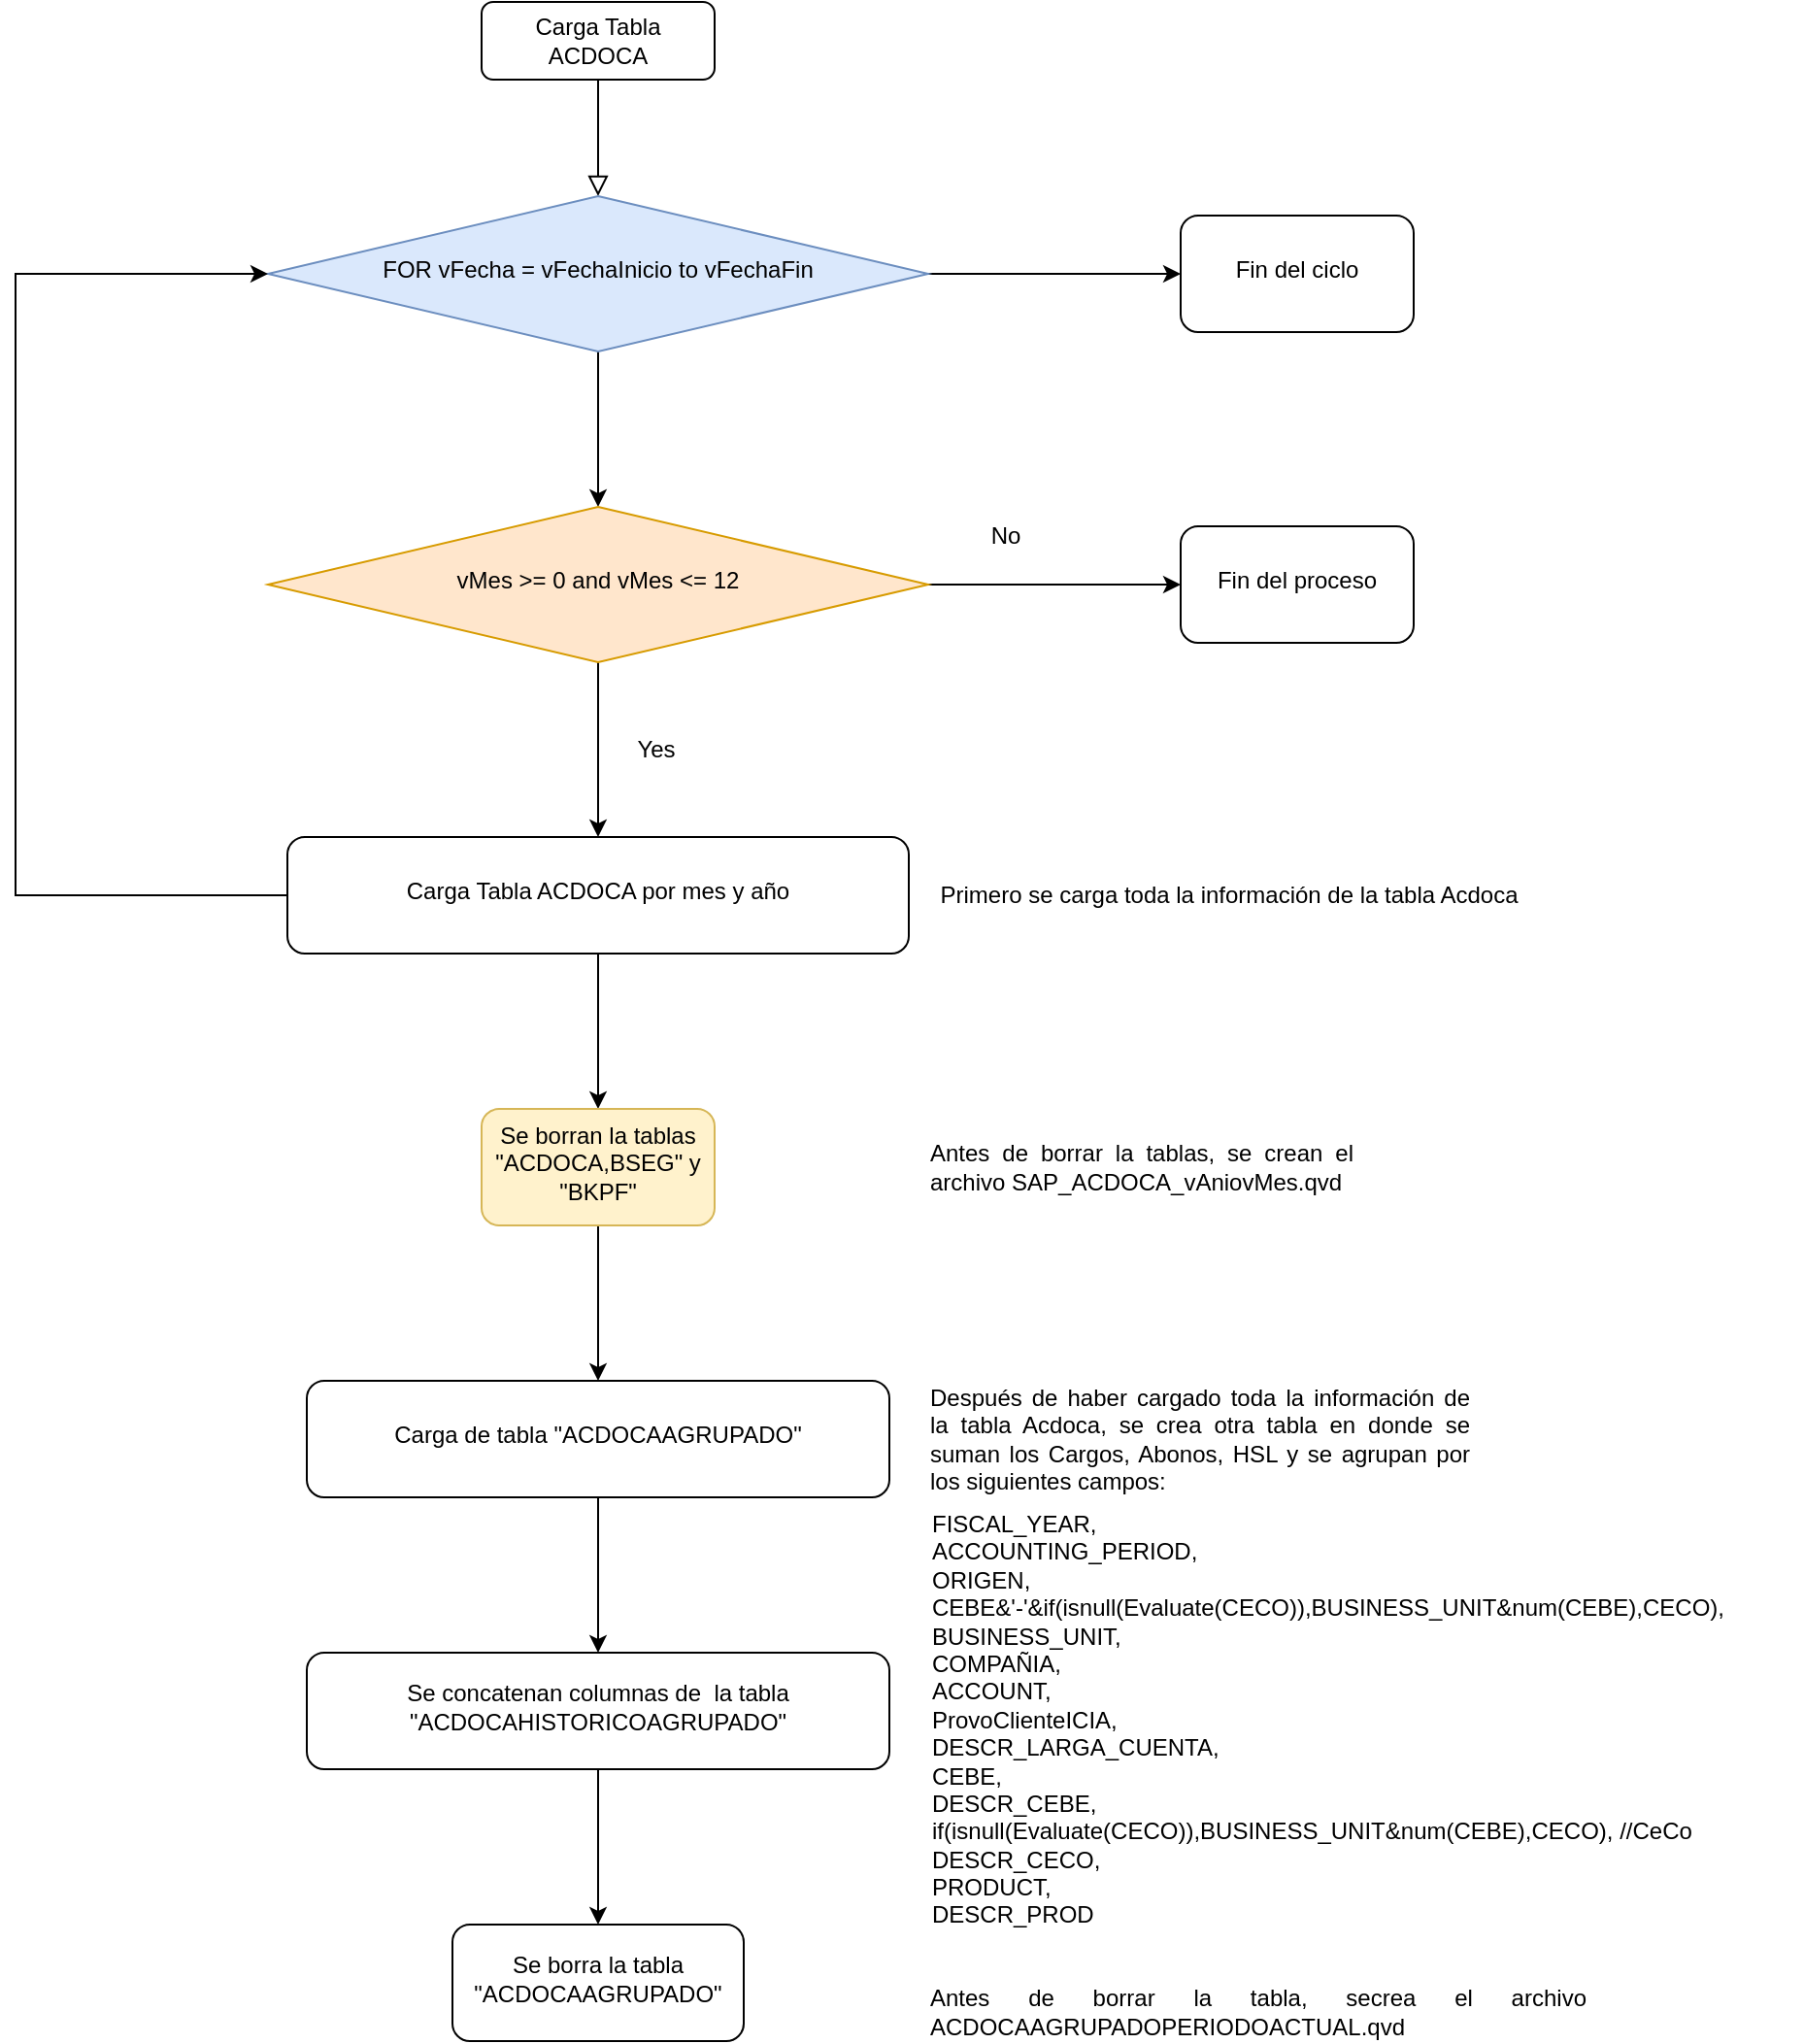 <mxfile version="20.5.3" type="github">
  <diagram id="C5RBs43oDa-KdzZeNtuy" name="Page-1">
    <mxGraphModel dx="868" dy="482" grid="1" gridSize="10" guides="1" tooltips="1" connect="1" arrows="1" fold="1" page="1" pageScale="1" pageWidth="827" pageHeight="1169" math="0" shadow="0">
      <root>
        <mxCell id="WIyWlLk6GJQsqaUBKTNV-0" />
        <mxCell id="WIyWlLk6GJQsqaUBKTNV-1" parent="WIyWlLk6GJQsqaUBKTNV-0" />
        <mxCell id="LSXDcbhHK9bI5N4UTxSW-0" value="" style="rounded=0;html=1;jettySize=auto;orthogonalLoop=1;fontSize=11;endArrow=block;endFill=0;endSize=8;strokeWidth=1;shadow=0;labelBackgroundColor=none;edgeStyle=orthogonalEdgeStyle;" edge="1" parent="WIyWlLk6GJQsqaUBKTNV-1" source="LSXDcbhHK9bI5N4UTxSW-1" target="LSXDcbhHK9bI5N4UTxSW-4">
          <mxGeometry relative="1" as="geometry" />
        </mxCell>
        <mxCell id="LSXDcbhHK9bI5N4UTxSW-1" value="Carga Tabla ACDOCA" style="rounded=1;whiteSpace=wrap;html=1;fontSize=12;glass=0;strokeWidth=1;shadow=0;" vertex="1" parent="WIyWlLk6GJQsqaUBKTNV-1">
          <mxGeometry x="280" y="70" width="120" height="40" as="geometry" />
        </mxCell>
        <mxCell id="LSXDcbhHK9bI5N4UTxSW-2" value="" style="edgeStyle=orthogonalEdgeStyle;rounded=0;orthogonalLoop=1;jettySize=auto;html=1;" edge="1" parent="WIyWlLk6GJQsqaUBKTNV-1" source="LSXDcbhHK9bI5N4UTxSW-4" target="LSXDcbhHK9bI5N4UTxSW-5">
          <mxGeometry relative="1" as="geometry" />
        </mxCell>
        <mxCell id="LSXDcbhHK9bI5N4UTxSW-3" value="" style="edgeStyle=orthogonalEdgeStyle;rounded=0;orthogonalLoop=1;jettySize=auto;html=1;" edge="1" parent="WIyWlLk6GJQsqaUBKTNV-1" source="LSXDcbhHK9bI5N4UTxSW-4" target="LSXDcbhHK9bI5N4UTxSW-9">
          <mxGeometry relative="1" as="geometry" />
        </mxCell>
        <mxCell id="LSXDcbhHK9bI5N4UTxSW-4" value="FOR vFecha = vFechaInicio to vFechaFin" style="rhombus;whiteSpace=wrap;html=1;shadow=0;fontFamily=Helvetica;fontSize=12;align=center;strokeWidth=1;spacing=6;spacingTop=-4;fillColor=#dae8fc;strokeColor=#6c8ebf;" vertex="1" parent="WIyWlLk6GJQsqaUBKTNV-1">
          <mxGeometry x="170" y="170" width="340" height="80" as="geometry" />
        </mxCell>
        <mxCell id="LSXDcbhHK9bI5N4UTxSW-5" value="Fin del ciclo" style="rounded=1;whiteSpace=wrap;html=1;shadow=0;strokeWidth=1;spacing=6;spacingTop=-4;" vertex="1" parent="WIyWlLk6GJQsqaUBKTNV-1">
          <mxGeometry x="640" y="180" width="120" height="60" as="geometry" />
        </mxCell>
        <mxCell id="LSXDcbhHK9bI5N4UTxSW-6" value="No" style="text;html=1;strokeColor=none;fillColor=none;align=center;verticalAlign=middle;whiteSpace=wrap;rounded=0;" vertex="1" parent="WIyWlLk6GJQsqaUBKTNV-1">
          <mxGeometry x="520" y="330" width="60" height="30" as="geometry" />
        </mxCell>
        <mxCell id="LSXDcbhHK9bI5N4UTxSW-7" value="" style="edgeStyle=orthogonalEdgeStyle;rounded=0;orthogonalLoop=1;jettySize=auto;html=1;" edge="1" parent="WIyWlLk6GJQsqaUBKTNV-1" source="LSXDcbhHK9bI5N4UTxSW-9" target="LSXDcbhHK9bI5N4UTxSW-10">
          <mxGeometry relative="1" as="geometry" />
        </mxCell>
        <mxCell id="LSXDcbhHK9bI5N4UTxSW-8" value="" style="edgeStyle=orthogonalEdgeStyle;rounded=0;orthogonalLoop=1;jettySize=auto;html=1;" edge="1" parent="WIyWlLk6GJQsqaUBKTNV-1" source="LSXDcbhHK9bI5N4UTxSW-9" target="LSXDcbhHK9bI5N4UTxSW-12">
          <mxGeometry relative="1" as="geometry" />
        </mxCell>
        <mxCell id="LSXDcbhHK9bI5N4UTxSW-9" value="vMes &amp;gt;= 0 and vMes &amp;lt;= 12" style="rhombus;whiteSpace=wrap;html=1;shadow=0;fontFamily=Helvetica;fontSize=12;align=center;strokeWidth=1;spacing=6;spacingTop=-4;fillColor=#ffe6cc;strokeColor=#d79b00;" vertex="1" parent="WIyWlLk6GJQsqaUBKTNV-1">
          <mxGeometry x="170" y="330" width="340" height="80" as="geometry" />
        </mxCell>
        <mxCell id="LSXDcbhHK9bI5N4UTxSW-10" value="Fin del proceso" style="rounded=1;whiteSpace=wrap;html=1;shadow=0;strokeWidth=1;spacing=6;spacingTop=-4;" vertex="1" parent="WIyWlLk6GJQsqaUBKTNV-1">
          <mxGeometry x="640" y="340" width="120" height="60" as="geometry" />
        </mxCell>
        <mxCell id="LSXDcbhHK9bI5N4UTxSW-11" value="" style="edgeStyle=orthogonalEdgeStyle;rounded=0;orthogonalLoop=1;jettySize=auto;html=1;" edge="1" parent="WIyWlLk6GJQsqaUBKTNV-1" source="LSXDcbhHK9bI5N4UTxSW-12" target="LSXDcbhHK9bI5N4UTxSW-15">
          <mxGeometry relative="1" as="geometry" />
        </mxCell>
        <mxCell id="LSXDcbhHK9bI5N4UTxSW-12" value="Carga Tabla ACDOCA por mes y año" style="rounded=1;whiteSpace=wrap;html=1;shadow=0;strokeWidth=1;spacing=6;spacingTop=-4;" vertex="1" parent="WIyWlLk6GJQsqaUBKTNV-1">
          <mxGeometry x="180" y="500" width="320" height="60" as="geometry" />
        </mxCell>
        <mxCell id="LSXDcbhHK9bI5N4UTxSW-13" value="" style="edgeStyle=elbowEdgeStyle;elbow=horizontal;endArrow=classic;html=1;rounded=0;exitX=0;exitY=0.5;exitDx=0;exitDy=0;entryX=0;entryY=0.5;entryDx=0;entryDy=0;" edge="1" parent="WIyWlLk6GJQsqaUBKTNV-1" source="LSXDcbhHK9bI5N4UTxSW-12" target="LSXDcbhHK9bI5N4UTxSW-4">
          <mxGeometry width="50" height="50" relative="1" as="geometry">
            <mxPoint x="390" y="370" as="sourcePoint" />
            <mxPoint x="440" y="320" as="targetPoint" />
            <Array as="points">
              <mxPoint x="40" y="250" />
              <mxPoint x="50" y="420" />
            </Array>
          </mxGeometry>
        </mxCell>
        <mxCell id="LSXDcbhHK9bI5N4UTxSW-14" value="" style="edgeStyle=orthogonalEdgeStyle;rounded=0;orthogonalLoop=1;jettySize=auto;html=1;" edge="1" parent="WIyWlLk6GJQsqaUBKTNV-1" source="LSXDcbhHK9bI5N4UTxSW-15" target="LSXDcbhHK9bI5N4UTxSW-17">
          <mxGeometry relative="1" as="geometry" />
        </mxCell>
        <mxCell id="LSXDcbhHK9bI5N4UTxSW-15" value="Se borran la tablas &quot;ACDOCA,BSEG&quot; y &quot;BKPF&quot;" style="rounded=1;whiteSpace=wrap;html=1;shadow=0;strokeWidth=1;spacing=6;spacingTop=-4;fillColor=#fff2cc;strokeColor=#d6b656;" vertex="1" parent="WIyWlLk6GJQsqaUBKTNV-1">
          <mxGeometry x="280" y="640" width="120" height="60" as="geometry" />
        </mxCell>
        <mxCell id="LSXDcbhHK9bI5N4UTxSW-16" value="" style="edgeStyle=orthogonalEdgeStyle;rounded=0;orthogonalLoop=1;jettySize=auto;html=1;" edge="1" parent="WIyWlLk6GJQsqaUBKTNV-1" source="LSXDcbhHK9bI5N4UTxSW-17" target="LSXDcbhHK9bI5N4UTxSW-20">
          <mxGeometry relative="1" as="geometry" />
        </mxCell>
        <mxCell id="LSXDcbhHK9bI5N4UTxSW-17" value="Carga de tabla &quot;ACDOCAAGRUPADO&quot;" style="whiteSpace=wrap;html=1;rounded=1;shadow=0;strokeWidth=1;spacing=6;spacingTop=-4;" vertex="1" parent="WIyWlLk6GJQsqaUBKTNV-1">
          <mxGeometry x="190" y="780" width="300" height="60" as="geometry" />
        </mxCell>
        <mxCell id="LSXDcbhHK9bI5N4UTxSW-18" value="&lt;div style=&quot;text-align: justify;&quot;&gt;&lt;span style=&quot;background-color: initial;&quot;&gt;Después de haber cargado toda la información de la tabla Acdoca, se crea otra tabla en donde se suman los Cargos, Abonos, HSL y se agrupan por los siguientes campos:&lt;/span&gt;&lt;/div&gt;" style="text;html=1;strokeColor=none;fillColor=none;align=center;verticalAlign=middle;whiteSpace=wrap;rounded=0;" vertex="1" parent="WIyWlLk6GJQsqaUBKTNV-1">
          <mxGeometry x="510" y="795" width="280" height="30" as="geometry" />
        </mxCell>
        <mxCell id="LSXDcbhHK9bI5N4UTxSW-19" value="" style="edgeStyle=orthogonalEdgeStyle;rounded=0;orthogonalLoop=1;jettySize=auto;html=1;" edge="1" parent="WIyWlLk6GJQsqaUBKTNV-1" source="LSXDcbhHK9bI5N4UTxSW-20" target="LSXDcbhHK9bI5N4UTxSW-21">
          <mxGeometry relative="1" as="geometry" />
        </mxCell>
        <mxCell id="LSXDcbhHK9bI5N4UTxSW-20" value="Se concatenan columnas de&amp;nbsp; la tabla &quot;ACDOCAHISTORICOAGRUPADO&quot;" style="whiteSpace=wrap;html=1;rounded=1;shadow=0;strokeWidth=1;spacing=6;spacingTop=-4;" vertex="1" parent="WIyWlLk6GJQsqaUBKTNV-1">
          <mxGeometry x="190" y="920" width="300" height="60" as="geometry" />
        </mxCell>
        <mxCell id="LSXDcbhHK9bI5N4UTxSW-21" value="Se borra la tabla &quot;ACDOCAAGRUPADO&quot;" style="rounded=1;whiteSpace=wrap;html=1;shadow=0;strokeWidth=1;spacing=6;spacingTop=-4;" vertex="1" parent="WIyWlLk6GJQsqaUBKTNV-1">
          <mxGeometry x="265" y="1060" width="150" height="60" as="geometry" />
        </mxCell>
        <mxCell id="LSXDcbhHK9bI5N4UTxSW-22" value="&lt;div style=&quot;text-align: justify;&quot;&gt;&lt;span style=&quot;background-color: initial;&quot;&gt;Antes de borrar la tablas, se crean el archivo SAP_ACDOCA_vAniovMes.qvd&lt;/span&gt;&lt;/div&gt;" style="text;html=1;strokeColor=none;fillColor=none;align=center;verticalAlign=middle;whiteSpace=wrap;rounded=0;" vertex="1" parent="WIyWlLk6GJQsqaUBKTNV-1">
          <mxGeometry x="510" y="655" width="220" height="30" as="geometry" />
        </mxCell>
        <mxCell id="LSXDcbhHK9bI5N4UTxSW-23" value="&lt;div style=&quot;text-align: justify;&quot;&gt;&lt;span style=&quot;background-color: initial;&quot;&gt;Antes de borrar la tabla, secrea el archivo ACDOCAAGRUPADOPERIODOACTUAL.qvd&lt;/span&gt;&lt;/div&gt;" style="text;html=1;strokeColor=none;fillColor=none;align=center;verticalAlign=middle;whiteSpace=wrap;rounded=0;" vertex="1" parent="WIyWlLk6GJQsqaUBKTNV-1">
          <mxGeometry x="510" y="1090" width="340" height="30" as="geometry" />
        </mxCell>
        <mxCell id="LSXDcbhHK9bI5N4UTxSW-24" value="Yes" style="text;html=1;strokeColor=none;fillColor=none;align=center;verticalAlign=middle;whiteSpace=wrap;rounded=0;" vertex="1" parent="WIyWlLk6GJQsqaUBKTNV-1">
          <mxGeometry x="340" y="440" width="60" height="30" as="geometry" />
        </mxCell>
        <mxCell id="LSXDcbhHK9bI5N4UTxSW-25" value="Primero se carga toda la información de la tabla Acdoca" style="text;html=1;strokeColor=none;fillColor=none;align=center;verticalAlign=middle;whiteSpace=wrap;rounded=0;" vertex="1" parent="WIyWlLk6GJQsqaUBKTNV-1">
          <mxGeometry x="510" y="515" width="310" height="30" as="geometry" />
        </mxCell>
        <mxCell id="LSXDcbhHK9bI5N4UTxSW-26" value="FISCAL_YEAR,&#xa;ACCOUNTING_PERIOD,&#xa;ORIGEN,&#xa;CEBE&amp;&#39;-&#39;&amp;if(isnull(Evaluate(CECO)),BUSINESS_UNIT&amp;num(CEBE),CECO),  &#xa;BUSINESS_UNIT,			&#xa;COMPAÑIA,&#xa;ACCOUNT,				&#xa;ProvoClienteICIA,&#xa;DESCR_LARGA_CUENTA,&#xa;CEBE, 					&#xa;DESCR_CEBE,&#xa;if(isnull(Evaluate(CECO)),BUSINESS_UNIT&amp;num(CEBE),CECO), 					//CeCo	&#xa;DESCR_CECO,&#xa;PRODUCT,&#xa;DESCR_PROD" style="text;whiteSpace=wrap;html=1;" vertex="1" parent="WIyWlLk6GJQsqaUBKTNV-1">
          <mxGeometry x="510" y="840" width="450" height="240" as="geometry" />
        </mxCell>
      </root>
    </mxGraphModel>
  </diagram>
</mxfile>
